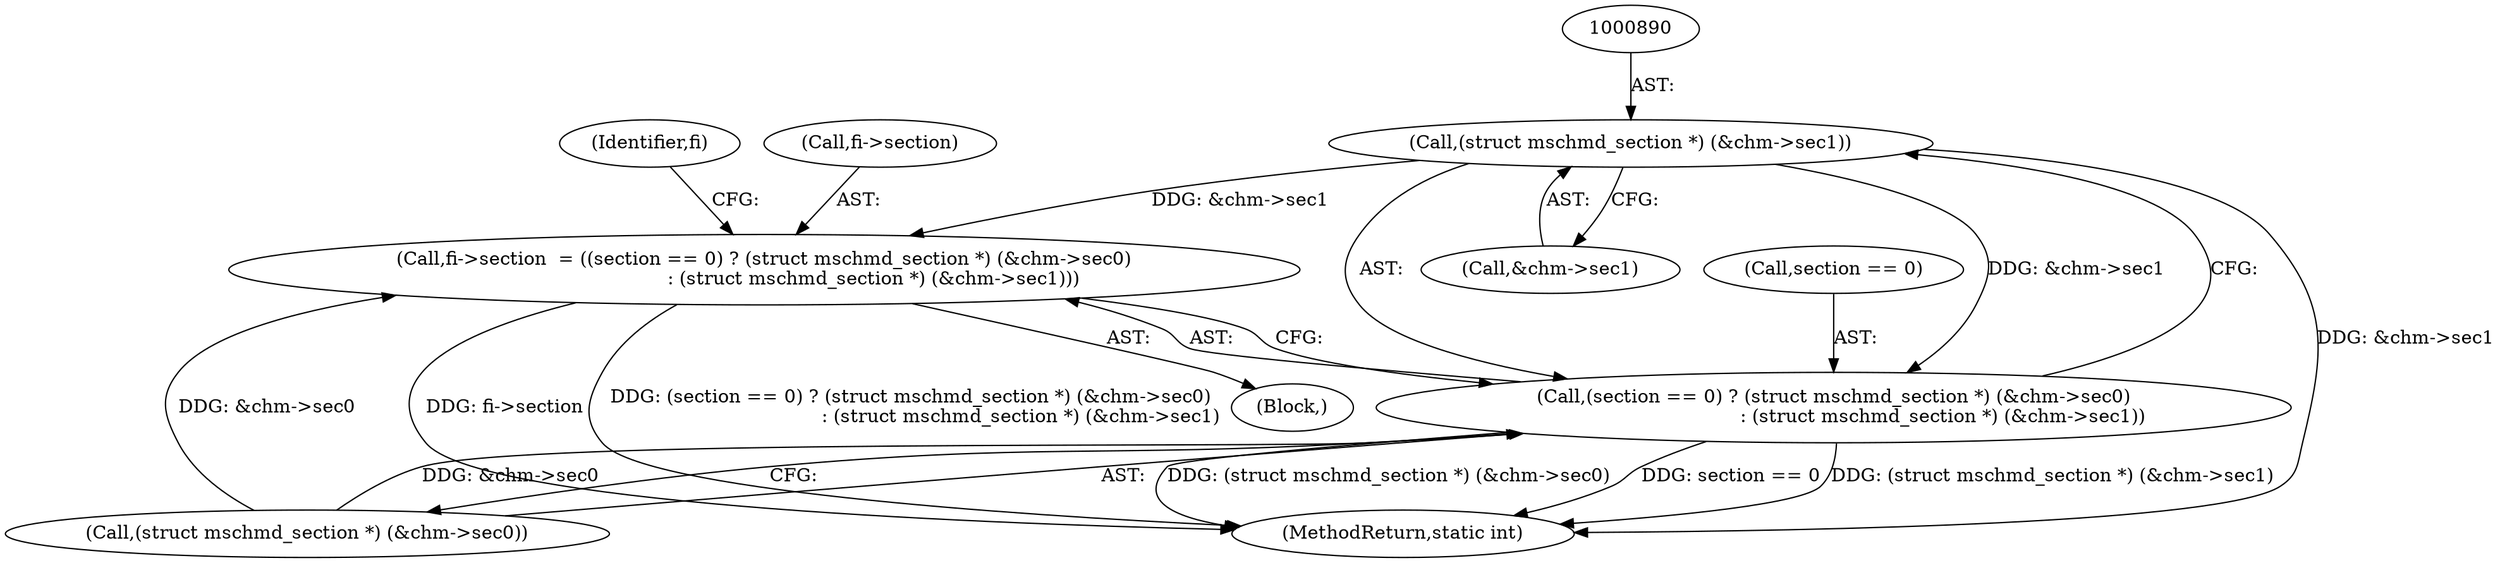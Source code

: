 digraph "0_libmspack_2f084136cfe0d05e5bf5703f3e83c6d955234b4d@pointer" {
"1000889" [label="(Call,(struct mschmd_section *) (&chm->sec1))"];
"1000875" [label="(Call,fi->section  = ((section == 0) ? (struct mschmd_section *) (&chm->sec0)\n                                     : (struct mschmd_section *) (&chm->sec1)))"];
"1000879" [label="(Call,(section == 0) ? (struct mschmd_section *) (&chm->sec0)\n                                     : (struct mschmd_section *) (&chm->sec1))"];
"1000879" [label="(Call,(section == 0) ? (struct mschmd_section *) (&chm->sec0)\n                                     : (struct mschmd_section *) (&chm->sec1))"];
"1000875" [label="(Call,fi->section  = ((section == 0) ? (struct mschmd_section *) (&chm->sec0)\n                                     : (struct mschmd_section *) (&chm->sec1)))"];
"1001081" [label="(MethodReturn,static int)"];
"1000880" [label="(Call,section == 0)"];
"1000897" [label="(Identifier,fi)"];
"1000883" [label="(Call,(struct mschmd_section *) (&chm->sec0))"];
"1000891" [label="(Call,&chm->sec1)"];
"1000770" [label="(Block,)"];
"1000876" [label="(Call,fi->section)"];
"1000889" [label="(Call,(struct mschmd_section *) (&chm->sec1))"];
"1000889" -> "1000879"  [label="AST: "];
"1000889" -> "1000891"  [label="CFG: "];
"1000890" -> "1000889"  [label="AST: "];
"1000891" -> "1000889"  [label="AST: "];
"1000879" -> "1000889"  [label="CFG: "];
"1000889" -> "1001081"  [label="DDG: &chm->sec1"];
"1000889" -> "1000875"  [label="DDG: &chm->sec1"];
"1000889" -> "1000879"  [label="DDG: &chm->sec1"];
"1000875" -> "1000770"  [label="AST: "];
"1000875" -> "1000879"  [label="CFG: "];
"1000876" -> "1000875"  [label="AST: "];
"1000879" -> "1000875"  [label="AST: "];
"1000897" -> "1000875"  [label="CFG: "];
"1000875" -> "1001081"  [label="DDG: (section == 0) ? (struct mschmd_section *) (&chm->sec0)\n                                     : (struct mschmd_section *) (&chm->sec1)"];
"1000875" -> "1001081"  [label="DDG: fi->section"];
"1000883" -> "1000875"  [label="DDG: &chm->sec0"];
"1000879" -> "1000883"  [label="CFG: "];
"1000880" -> "1000879"  [label="AST: "];
"1000883" -> "1000879"  [label="AST: "];
"1000879" -> "1001081"  [label="DDG: (struct mschmd_section *) (&chm->sec0)"];
"1000879" -> "1001081"  [label="DDG: section == 0"];
"1000879" -> "1001081"  [label="DDG: (struct mschmd_section *) (&chm->sec1)"];
"1000883" -> "1000879"  [label="DDG: &chm->sec0"];
}

